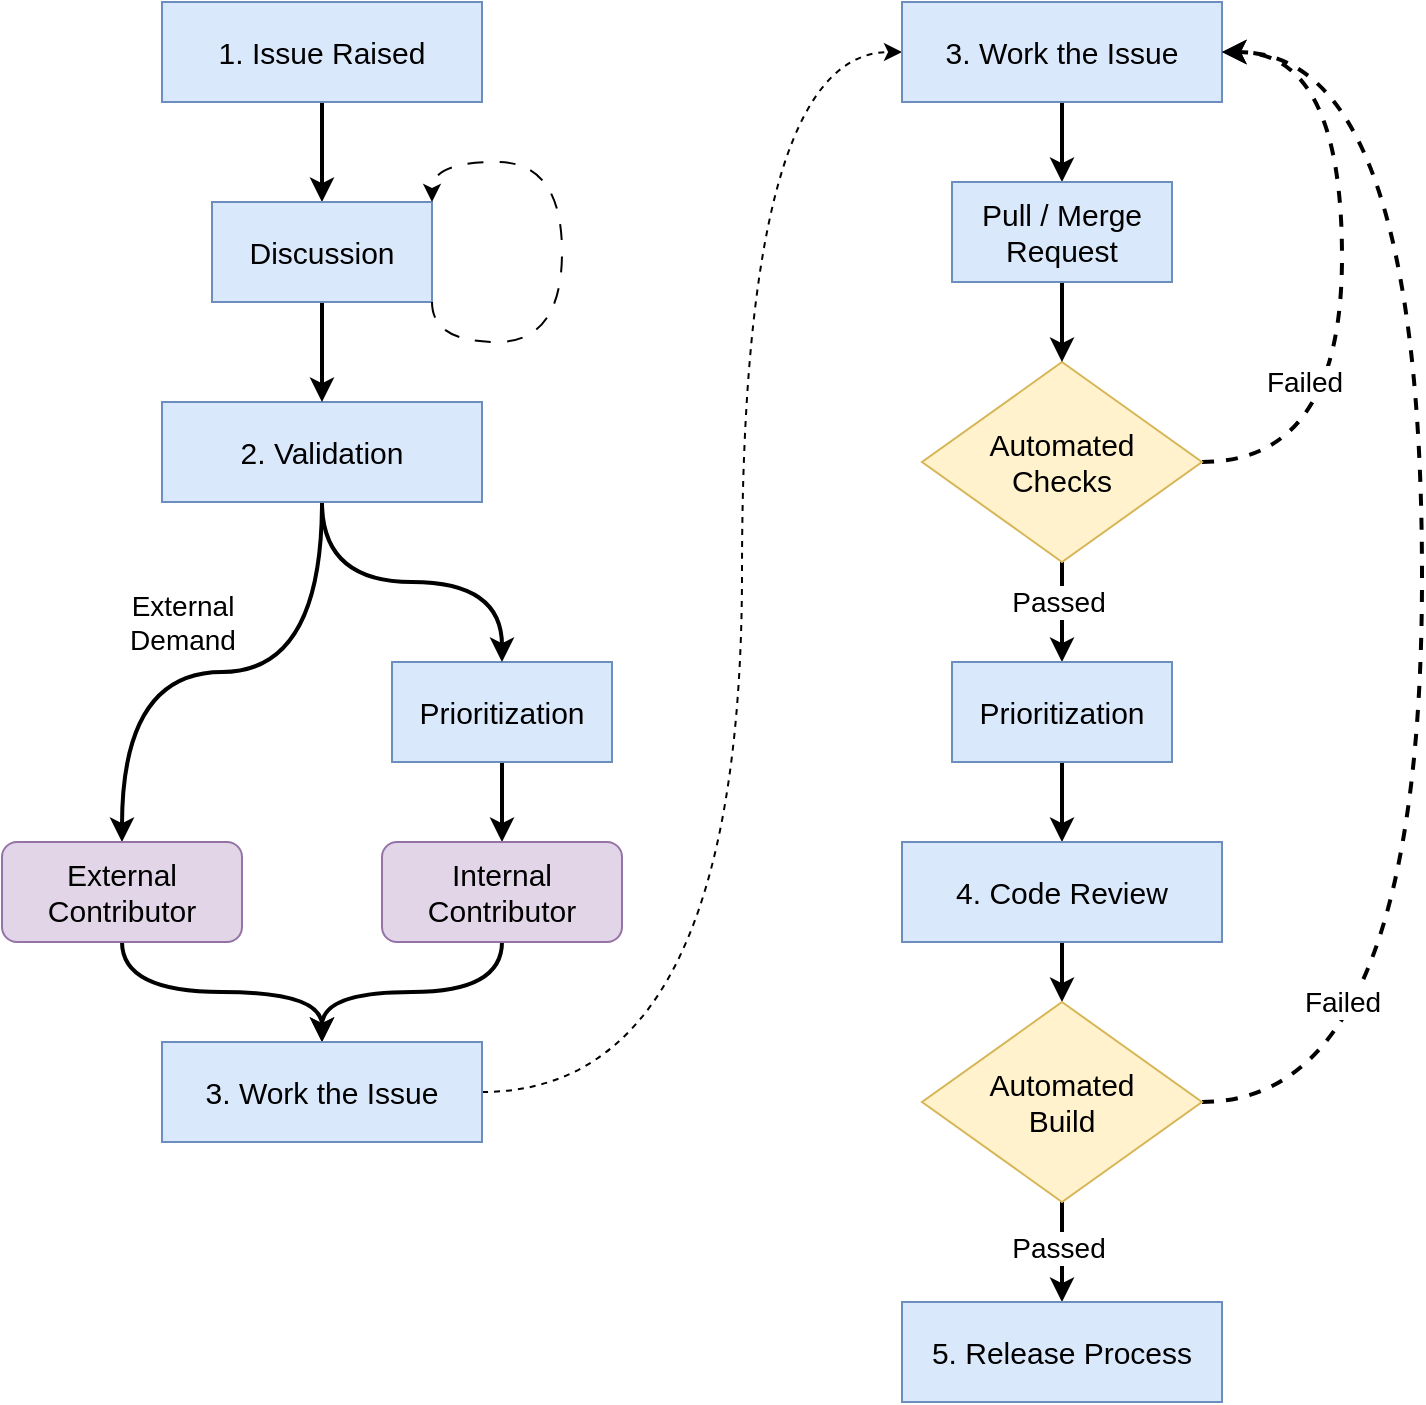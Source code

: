 <mxfile version="27.2.0" pages="3">
  <diagram name="maintenance-model" id="gcXD1M0WAKyqTYtmxhtr">
    <mxGraphModel dx="1147" dy="762" grid="1" gridSize="10" guides="1" tooltips="1" connect="1" arrows="1" fold="1" page="1" pageScale="1" pageWidth="850" pageHeight="1100" math="0" shadow="0">
      <root>
        <mxCell id="0" />
        <mxCell id="1" parent="0" />
        <mxCell id="Gse5z4biYCBLNY0AAzqU-25" value="" style="edgeStyle=orthogonalEdgeStyle;rounded=0;orthogonalLoop=1;jettySize=auto;html=1;strokeWidth=2;" edge="1" parent="1" source="Gse5z4biYCBLNY0AAzqU-1" target="Gse5z4biYCBLNY0AAzqU-23">
          <mxGeometry relative="1" as="geometry" />
        </mxCell>
        <mxCell id="Gse5z4biYCBLNY0AAzqU-1" value="1. Issue Raised" style="rounded=0;whiteSpace=wrap;html=1;fillColor=#dae8fc;strokeColor=#6c8ebf;fontSize=15;" vertex="1" parent="1">
          <mxGeometry x="80" y="80" width="160" height="50" as="geometry" />
        </mxCell>
        <mxCell id="Gse5z4biYCBLNY0AAzqU-15" value="" style="edgeStyle=orthogonalEdgeStyle;rounded=0;orthogonalLoop=1;jettySize=auto;html=1;strokeWidth=2;" edge="1" parent="1" source="Gse5z4biYCBLNY0AAzqU-2" target="Gse5z4biYCBLNY0AAzqU-6">
          <mxGeometry relative="1" as="geometry" />
        </mxCell>
        <mxCell id="Gse5z4biYCBLNY0AAzqU-2" value="Prioritization" style="rounded=0;whiteSpace=wrap;html=1;fillColor=#dae8fc;strokeColor=#6c8ebf;fontSize=15;" vertex="1" parent="1">
          <mxGeometry x="195" y="410" width="110" height="50" as="geometry" />
        </mxCell>
        <mxCell id="Gse5z4biYCBLNY0AAzqU-13" style="edgeStyle=orthogonalEdgeStyle;rounded=0;orthogonalLoop=1;jettySize=auto;html=1;exitX=0.5;exitY=1;exitDx=0;exitDy=0;entryX=0.5;entryY=0;entryDx=0;entryDy=0;strokeWidth=2;curved=1;" edge="1" parent="1" source="Gse5z4biYCBLNY0AAzqU-4" target="Gse5z4biYCBLNY0AAzqU-7">
          <mxGeometry relative="1" as="geometry" />
        </mxCell>
        <mxCell id="Gse5z4biYCBLNY0AAzqU-44" value="External&lt;div&gt;Demand&lt;/div&gt;" style="edgeLabel;html=1;align=center;verticalAlign=middle;resizable=0;points=[];fontSize=14;" vertex="1" connectable="0" parent="Gse5z4biYCBLNY0AAzqU-13">
          <mxGeometry x="0.213" y="16" relative="1" as="geometry">
            <mxPoint x="9" y="-41" as="offset" />
          </mxGeometry>
        </mxCell>
        <mxCell id="Gse5z4biYCBLNY0AAzqU-14" style="edgeStyle=orthogonalEdgeStyle;rounded=0;orthogonalLoop=1;jettySize=auto;html=1;exitX=0.5;exitY=1;exitDx=0;exitDy=0;curved=1;strokeWidth=2;" edge="1" parent="1" source="Gse5z4biYCBLNY0AAzqU-4" target="Gse5z4biYCBLNY0AAzqU-2">
          <mxGeometry relative="1" as="geometry" />
        </mxCell>
        <mxCell id="Gse5z4biYCBLNY0AAzqU-4" value="2. Validation" style="rounded=0;whiteSpace=wrap;html=1;fillColor=#dae8fc;strokeColor=#6c8ebf;fontSize=15;" vertex="1" parent="1">
          <mxGeometry x="80" y="280" width="160" height="50" as="geometry" />
        </mxCell>
        <mxCell id="Gse5z4biYCBLNY0AAzqU-17" style="edgeStyle=orthogonalEdgeStyle;rounded=0;orthogonalLoop=1;jettySize=auto;html=1;exitX=0.5;exitY=1;exitDx=0;exitDy=0;entryX=0.5;entryY=0;entryDx=0;entryDy=0;strokeWidth=2;curved=1;" edge="1" parent="1" source="Gse5z4biYCBLNY0AAzqU-6" target="Gse5z4biYCBLNY0AAzqU-9">
          <mxGeometry relative="1" as="geometry" />
        </mxCell>
        <mxCell id="Gse5z4biYCBLNY0AAzqU-6" value="&lt;font&gt;Internal Contributor&lt;/font&gt;" style="rounded=1;whiteSpace=wrap;html=1;fontSize=15;fillColor=#e1d5e7;strokeColor=#9673a6;" vertex="1" parent="1">
          <mxGeometry x="190" y="500" width="120" height="50" as="geometry" />
        </mxCell>
        <mxCell id="Gse5z4biYCBLNY0AAzqU-16" style="edgeStyle=orthogonalEdgeStyle;rounded=0;orthogonalLoop=1;jettySize=auto;html=1;exitX=0.5;exitY=1;exitDx=0;exitDy=0;entryX=0.5;entryY=0;entryDx=0;entryDy=0;strokeWidth=2;curved=1;" edge="1" parent="1" source="Gse5z4biYCBLNY0AAzqU-7" target="Gse5z4biYCBLNY0AAzqU-9">
          <mxGeometry relative="1" as="geometry" />
        </mxCell>
        <mxCell id="Gse5z4biYCBLNY0AAzqU-7" value="&lt;font&gt;External&lt;/font&gt;&lt;div&gt;&lt;font&gt;Contributor&lt;/font&gt;&lt;/div&gt;" style="rounded=1;whiteSpace=wrap;html=1;fontSize=15;fillColor=#e1d5e7;strokeColor=#9673a6;" vertex="1" parent="1">
          <mxGeometry y="500" width="120" height="50" as="geometry" />
        </mxCell>
        <mxCell id="Gse5z4biYCBLNY0AAzqU-29" style="edgeStyle=orthogonalEdgeStyle;rounded=0;orthogonalLoop=1;jettySize=auto;html=1;exitX=1;exitY=0.5;exitDx=0;exitDy=0;entryX=0;entryY=0.5;entryDx=0;entryDy=0;curved=1;dashed=1;" edge="1" parent="1" source="Gse5z4biYCBLNY0AAzqU-9" target="Gse5z4biYCBLNY0AAzqU-10">
          <mxGeometry relative="1" as="geometry">
            <Array as="points">
              <mxPoint x="370" y="625" />
              <mxPoint x="370" y="105" />
            </Array>
          </mxGeometry>
        </mxCell>
        <mxCell id="Gse5z4biYCBLNY0AAzqU-9" value="3. Work the Issue" style="rounded=0;whiteSpace=wrap;html=1;fillColor=#dae8fc;strokeColor=#6c8ebf;fontSize=15;" vertex="1" parent="1">
          <mxGeometry x="80" y="600" width="160" height="50" as="geometry" />
        </mxCell>
        <mxCell id="Gse5z4biYCBLNY0AAzqU-32" value="" style="edgeStyle=orthogonalEdgeStyle;rounded=0;orthogonalLoop=1;jettySize=auto;html=1;strokeWidth=2;" edge="1" parent="1" source="Gse5z4biYCBLNY0AAzqU-10" target="Gse5z4biYCBLNY0AAzqU-24">
          <mxGeometry relative="1" as="geometry" />
        </mxCell>
        <mxCell id="Gse5z4biYCBLNY0AAzqU-10" value="3. Work the Issue" style="rounded=0;whiteSpace=wrap;html=1;fillColor=#dae8fc;strokeColor=#6c8ebf;fontSize=15;" vertex="1" parent="1">
          <mxGeometry x="450" y="80" width="160" height="50" as="geometry" />
        </mxCell>
        <mxCell id="Gse5z4biYCBLNY0AAzqU-34" style="edgeStyle=orthogonalEdgeStyle;rounded=0;orthogonalLoop=1;jettySize=auto;html=1;exitX=1;exitY=0.5;exitDx=0;exitDy=0;entryX=1;entryY=0.5;entryDx=0;entryDy=0;curved=1;dashed=1;strokeWidth=2;" edge="1" parent="1" source="Gse5z4biYCBLNY0AAzqU-19" target="Gse5z4biYCBLNY0AAzqU-10">
          <mxGeometry relative="1" as="geometry">
            <Array as="points">
              <mxPoint x="670" y="310" />
              <mxPoint x="670" y="105" />
            </Array>
          </mxGeometry>
        </mxCell>
        <mxCell id="Gse5z4biYCBLNY0AAzqU-42" value="Failed" style="edgeLabel;html=1;align=center;verticalAlign=middle;resizable=0;points=[];fontSize=14;" vertex="1" connectable="0" parent="Gse5z4biYCBLNY0AAzqU-34">
          <mxGeometry x="-0.717" y="17" relative="1" as="geometry">
            <mxPoint x="3" y="-23" as="offset" />
          </mxGeometry>
        </mxCell>
        <mxCell id="Gse5z4biYCBLNY0AAzqU-35" value="" style="edgeStyle=orthogonalEdgeStyle;rounded=0;orthogonalLoop=1;jettySize=auto;html=1;strokeWidth=2;" edge="1" parent="1" source="Gse5z4biYCBLNY0AAzqU-19" target="Gse5z4biYCBLNY0AAzqU-20">
          <mxGeometry relative="1" as="geometry" />
        </mxCell>
        <mxCell id="Gse5z4biYCBLNY0AAzqU-43" value="Passed" style="edgeLabel;html=1;align=center;verticalAlign=middle;resizable=0;points=[];fontSize=14;" vertex="1" connectable="0" parent="Gse5z4biYCBLNY0AAzqU-35">
          <mxGeometry x="0.182" y="1" relative="1" as="geometry">
            <mxPoint x="-3" y="-10" as="offset" />
          </mxGeometry>
        </mxCell>
        <mxCell id="Gse5z4biYCBLNY0AAzqU-19" value="Automated&lt;div&gt;Checks&lt;/div&gt;" style="rhombus;whiteSpace=wrap;html=1;fillColor=#fff2cc;strokeColor=#d6b656;fontSize=15;" vertex="1" parent="1">
          <mxGeometry x="460" y="260" width="140" height="100" as="geometry" />
        </mxCell>
        <mxCell id="Gse5z4biYCBLNY0AAzqU-36" value="" style="edgeStyle=orthogonalEdgeStyle;rounded=0;orthogonalLoop=1;jettySize=auto;html=1;strokeWidth=2;" edge="1" parent="1" source="Gse5z4biYCBLNY0AAzqU-20" target="Gse5z4biYCBLNY0AAzqU-21">
          <mxGeometry relative="1" as="geometry" />
        </mxCell>
        <mxCell id="Gse5z4biYCBLNY0AAzqU-20" value="Prioritization" style="rounded=0;whiteSpace=wrap;html=1;fillColor=#dae8fc;strokeColor=#6c8ebf;fontSize=15;" vertex="1" parent="1">
          <mxGeometry x="475" y="410" width="110" height="50" as="geometry" />
        </mxCell>
        <mxCell id="Gse5z4biYCBLNY0AAzqU-37" value="" style="edgeStyle=orthogonalEdgeStyle;rounded=0;orthogonalLoop=1;jettySize=auto;html=1;strokeWidth=2;" edge="1" parent="1" source="Gse5z4biYCBLNY0AAzqU-21" target="Gse5z4biYCBLNY0AAzqU-27">
          <mxGeometry relative="1" as="geometry" />
        </mxCell>
        <mxCell id="Gse5z4biYCBLNY0AAzqU-21" value="4. Code Review" style="rounded=0;whiteSpace=wrap;html=1;fillColor=#dae8fc;strokeColor=#6c8ebf;fontSize=15;" vertex="1" parent="1">
          <mxGeometry x="450" y="500" width="160" height="50" as="geometry" />
        </mxCell>
        <mxCell id="Gse5z4biYCBLNY0AAzqU-26" value="" style="edgeStyle=orthogonalEdgeStyle;rounded=0;orthogonalLoop=1;jettySize=auto;html=1;strokeWidth=2;" edge="1" parent="1" source="Gse5z4biYCBLNY0AAzqU-23" target="Gse5z4biYCBLNY0AAzqU-4">
          <mxGeometry relative="1" as="geometry" />
        </mxCell>
        <mxCell id="Gse5z4biYCBLNY0AAzqU-23" value="Discussion" style="rounded=0;whiteSpace=wrap;html=1;fillColor=#dae8fc;strokeColor=#6c8ebf;fontSize=15;" vertex="1" parent="1">
          <mxGeometry x="105" y="180" width="110" height="50" as="geometry" />
        </mxCell>
        <mxCell id="Gse5z4biYCBLNY0AAzqU-33" value="" style="edgeStyle=orthogonalEdgeStyle;rounded=0;orthogonalLoop=1;jettySize=auto;html=1;strokeWidth=2;" edge="1" parent="1" source="Gse5z4biYCBLNY0AAzqU-24" target="Gse5z4biYCBLNY0AAzqU-19">
          <mxGeometry relative="1" as="geometry" />
        </mxCell>
        <mxCell id="Gse5z4biYCBLNY0AAzqU-24" value="Pull / Merge&lt;div&gt;Request&lt;/div&gt;" style="rounded=0;whiteSpace=wrap;html=1;fillColor=#dae8fc;strokeColor=#6c8ebf;fontSize=15;" vertex="1" parent="1">
          <mxGeometry x="475" y="170" width="110" height="50" as="geometry" />
        </mxCell>
        <mxCell id="Gse5z4biYCBLNY0AAzqU-38" style="edgeStyle=orthogonalEdgeStyle;rounded=0;orthogonalLoop=1;jettySize=auto;html=1;exitX=1;exitY=0.5;exitDx=0;exitDy=0;entryX=1;entryY=0.5;entryDx=0;entryDy=0;curved=1;dashed=1;strokeWidth=2;" edge="1" parent="1" source="Gse5z4biYCBLNY0AAzqU-27" target="Gse5z4biYCBLNY0AAzqU-10">
          <mxGeometry relative="1" as="geometry">
            <Array as="points">
              <mxPoint x="710" y="630" />
              <mxPoint x="710" y="105" />
            </Array>
          </mxGeometry>
        </mxCell>
        <mxCell id="Gse5z4biYCBLNY0AAzqU-41" value="&lt;font style=&quot;font-size: 14px;&quot;&gt;Failed&lt;/font&gt;" style="edgeLabel;html=1;align=center;verticalAlign=middle;resizable=0;points=[];" vertex="1" connectable="0" parent="Gse5z4biYCBLNY0AAzqU-38">
          <mxGeometry x="-0.072" y="-1" relative="1" as="geometry">
            <mxPoint x="-41" y="181" as="offset" />
          </mxGeometry>
        </mxCell>
        <mxCell id="Gse5z4biYCBLNY0AAzqU-39" value="" style="edgeStyle=orthogonalEdgeStyle;rounded=0;orthogonalLoop=1;jettySize=auto;html=1;strokeWidth=2;" edge="1" parent="1" source="Gse5z4biYCBLNY0AAzqU-27" target="Gse5z4biYCBLNY0AAzqU-28">
          <mxGeometry relative="1" as="geometry" />
        </mxCell>
        <mxCell id="Gse5z4biYCBLNY0AAzqU-40" value="Passed" style="edgeLabel;html=1;align=center;verticalAlign=middle;resizable=0;points=[];fontSize=14;" vertex="1" connectable="0" parent="Gse5z4biYCBLNY0AAzqU-39">
          <mxGeometry x="-0.08" y="-2" relative="1" as="geometry">
            <mxPoint as="offset" />
          </mxGeometry>
        </mxCell>
        <mxCell id="Gse5z4biYCBLNY0AAzqU-27" value="Automated&lt;div&gt;Build&lt;/div&gt;" style="rhombus;whiteSpace=wrap;html=1;fillColor=#fff2cc;strokeColor=#d6b656;fontSize=15;" vertex="1" parent="1">
          <mxGeometry x="460" y="580" width="140" height="100" as="geometry" />
        </mxCell>
        <mxCell id="Gse5z4biYCBLNY0AAzqU-28" value="5. Release Process" style="rounded=0;whiteSpace=wrap;html=1;fillColor=#dae8fc;strokeColor=#6c8ebf;fontSize=15;" vertex="1" parent="1">
          <mxGeometry x="450" y="730" width="160" height="50" as="geometry" />
        </mxCell>
        <mxCell id="Gse5z4biYCBLNY0AAzqU-31" style="edgeStyle=orthogonalEdgeStyle;rounded=0;orthogonalLoop=1;jettySize=auto;html=1;exitX=1;exitY=1;exitDx=0;exitDy=0;entryX=1;entryY=0;entryDx=0;entryDy=0;curved=1;dashed=1;dashPattern=8 8;" edge="1" parent="1" source="Gse5z4biYCBLNY0AAzqU-23" target="Gse5z4biYCBLNY0AAzqU-23">
          <mxGeometry relative="1" as="geometry">
            <Array as="points">
              <mxPoint x="215" y="250" />
              <mxPoint x="280" y="250" />
              <mxPoint x="280" y="160" />
              <mxPoint x="215" y="160" />
            </Array>
          </mxGeometry>
        </mxCell>
      </root>
    </mxGraphModel>
  </diagram>
  <diagram id="MsFohCdJXD0WPnFg0s2L" name="upstream-fix">
    <mxGraphModel dx="1147" dy="762" grid="1" gridSize="10" guides="1" tooltips="1" connect="1" arrows="1" fold="1" page="1" pageScale="1" pageWidth="850" pageHeight="1100" math="0" shadow="0">
      <root>
        <mxCell id="0" />
        <mxCell id="1" parent="0" />
        <mxCell id="BvZ0hb6wotOzzue8PrmM-8" style="edgeStyle=orthogonalEdgeStyle;rounded=0;orthogonalLoop=1;jettySize=auto;html=1;exitX=1;exitY=0.5;exitDx=0;exitDy=0;entryX=0;entryY=0.5;entryDx=0;entryDy=0;curved=1;" edge="1" parent="1" source="BvZ0hb6wotOzzue8PrmM-1" target="BvZ0hb6wotOzzue8PrmM-2">
          <mxGeometry relative="1" as="geometry" />
        </mxCell>
        <mxCell id="BvZ0hb6wotOzzue8PrmM-9" style="edgeStyle=orthogonalEdgeStyle;rounded=0;orthogonalLoop=1;jettySize=auto;html=1;exitX=1;exitY=0.5;exitDx=0;exitDy=0;entryX=0;entryY=0.5;entryDx=0;entryDy=0;curved=1;" edge="1" parent="1" source="BvZ0hb6wotOzzue8PrmM-1" target="BvZ0hb6wotOzzue8PrmM-5">
          <mxGeometry relative="1" as="geometry" />
        </mxCell>
        <mxCell id="BvZ0hb6wotOzzue8PrmM-1" value="Root Module" style="rounded=1;whiteSpace=wrap;html=1;fontSize=15;fillColor=#e1d5e7;strokeColor=#9673a6;" vertex="1" parent="1">
          <mxGeometry x="40" y="280" width="120" height="50" as="geometry" />
        </mxCell>
        <mxCell id="BvZ0hb6wotOzzue8PrmM-10" style="edgeStyle=orthogonalEdgeStyle;rounded=0;orthogonalLoop=1;jettySize=auto;html=1;exitX=1;exitY=0.5;exitDx=0;exitDy=0;entryX=0;entryY=0.5;entryDx=0;entryDy=0;curved=1;" edge="1" parent="1" source="BvZ0hb6wotOzzue8PrmM-2" target="BvZ0hb6wotOzzue8PrmM-6">
          <mxGeometry relative="1" as="geometry" />
        </mxCell>
        <mxCell id="BvZ0hb6wotOzzue8PrmM-11" style="edgeStyle=orthogonalEdgeStyle;rounded=0;orthogonalLoop=1;jettySize=auto;html=1;exitX=1;exitY=0.5;exitDx=0;exitDy=0;entryX=0;entryY=0.5;entryDx=0;entryDy=0;curved=1;" edge="1" parent="1" source="BvZ0hb6wotOzzue8PrmM-2" target="BvZ0hb6wotOzzue8PrmM-3">
          <mxGeometry relative="1" as="geometry" />
        </mxCell>
        <mxCell id="BvZ0hb6wotOzzue8PrmM-2" value="Module One" style="rounded=1;whiteSpace=wrap;html=1;fontSize=15;fillColor=#e1d5e7;strokeColor=#9673a6;" vertex="1" parent="1">
          <mxGeometry x="220" y="230" width="120" height="50" as="geometry" />
        </mxCell>
        <mxCell id="BvZ0hb6wotOzzue8PrmM-13" value="" style="edgeStyle=orthogonalEdgeStyle;rounded=0;orthogonalLoop=1;jettySize=auto;html=1;" edge="1" parent="1" source="BvZ0hb6wotOzzue8PrmM-3" target="BvZ0hb6wotOzzue8PrmM-4">
          <mxGeometry relative="1" as="geometry" />
        </mxCell>
        <mxCell id="BvZ0hb6wotOzzue8PrmM-3" value="Module Four" style="rounded=1;whiteSpace=wrap;html=1;fontSize=15;fillColor=#e1d5e7;strokeColor=#9673a6;" vertex="1" parent="1">
          <mxGeometry x="390" y="280" width="120" height="50" as="geometry" />
        </mxCell>
        <mxCell id="BvZ0hb6wotOzzue8PrmM-4" value="Our Code" style="rounded=1;whiteSpace=wrap;html=1;fontSize=15;fillColor=#d5e8d4;strokeColor=#82b366;" vertex="1" parent="1">
          <mxGeometry x="570" y="280" width="120" height="50" as="geometry" />
        </mxCell>
        <mxCell id="BvZ0hb6wotOzzue8PrmM-12" value="" style="edgeStyle=orthogonalEdgeStyle;rounded=0;orthogonalLoop=1;jettySize=auto;html=1;" edge="1" parent="1" source="BvZ0hb6wotOzzue8PrmM-5" target="BvZ0hb6wotOzzue8PrmM-7">
          <mxGeometry relative="1" as="geometry" />
        </mxCell>
        <mxCell id="BvZ0hb6wotOzzue8PrmM-5" value="Module Two" style="rounded=1;whiteSpace=wrap;html=1;fontSize=15;fillColor=#D4D4D4;strokeColor=#9673a6;" vertex="1" parent="1">
          <mxGeometry x="220" y="350" width="120" height="50" as="geometry" />
        </mxCell>
        <mxCell id="BvZ0hb6wotOzzue8PrmM-6" value="Module Three" style="rounded=1;whiteSpace=wrap;html=1;fontSize=15;fillColor=#D4D4D4;strokeColor=#9673a6;" vertex="1" parent="1">
          <mxGeometry x="390" y="180" width="120" height="50" as="geometry" />
        </mxCell>
        <mxCell id="BvZ0hb6wotOzzue8PrmM-7" value="Module Five" style="rounded=1;whiteSpace=wrap;html=1;fontSize=15;fillColor=#D4D4D4;strokeColor=#666666;fontColor=#333333;" vertex="1" parent="1">
          <mxGeometry x="390" y="350" width="120" height="50" as="geometry" />
        </mxCell>
      </root>
    </mxGraphModel>
  </diagram>
  <diagram id="zzHXsem8Y4P_Oc7UeQ3o" name="notional-application">
    <mxGraphModel dx="1147" dy="762" grid="1" gridSize="10" guides="1" tooltips="1" connect="1" arrows="1" fold="1" page="1" pageScale="1" pageWidth="850" pageHeight="1100" math="0" shadow="0">
      <root>
        <mxCell id="0" />
        <mxCell id="1" parent="0" />
        <mxCell id="xtXhpWvE7XgDwjfdG8LP-37" value="&lt;span&gt;(Other)&lt;/span&gt;" style="rounded=0;whiteSpace=wrap;html=1;align=right;verticalAlign=top;fontSize=15;fontStyle=0" vertex="1" parent="1">
          <mxGeometry x="620" y="170" width="160" height="160" as="geometry" />
        </mxCell>
        <mxCell id="xtXhpWvE7XgDwjfdG8LP-36" value="&lt;b&gt;GitLab&lt;/b&gt;" style="rounded=0;whiteSpace=wrap;html=1;align=right;verticalAlign=top;fontSize=15;" vertex="1" parent="1">
          <mxGeometry x="320" y="340" width="460" height="110" as="geometry" />
        </mxCell>
        <mxCell id="xtXhpWvE7XgDwjfdG8LP-35" value="&lt;b&gt;SourceForge&lt;/b&gt;" style="rounded=0;whiteSpace=wrap;html=1;align=right;verticalAlign=top;fontSize=15;" vertex="1" parent="1">
          <mxGeometry x="320" y="170" width="290" height="160" as="geometry" />
        </mxCell>
        <mxCell id="xtXhpWvE7XgDwjfdG8LP-34" value="&lt;b&gt;GitHub&lt;/b&gt;" style="rounded=0;whiteSpace=wrap;html=1;align=right;verticalAlign=top;fontSize=15;" vertex="1" parent="1">
          <mxGeometry x="20" y="170" width="290" height="280" as="geometry" />
        </mxCell>
        <mxCell id="xtXhpWvE7XgDwjfdG8LP-18" style="edgeStyle=orthogonalEdgeStyle;rounded=0;orthogonalLoop=1;jettySize=auto;html=1;exitX=0.5;exitY=0;exitDx=0;exitDy=0;entryX=0.5;entryY=1;entryDx=0;entryDy=0;curved=1;" edge="1" parent="1" source="xtXhpWvE7XgDwjfdG8LP-1" target="xtXhpWvE7XgDwjfdG8LP-2">
          <mxGeometry relative="1" as="geometry" />
        </mxCell>
        <mxCell id="xtXhpWvE7XgDwjfdG8LP-19" style="edgeStyle=orthogonalEdgeStyle;rounded=0;orthogonalLoop=1;jettySize=auto;html=1;exitX=0.5;exitY=0;exitDx=0;exitDy=0;entryX=0.5;entryY=1;entryDx=0;entryDy=0;curved=1;" edge="1" parent="1" source="xtXhpWvE7XgDwjfdG8LP-1" target="xtXhpWvE7XgDwjfdG8LP-7">
          <mxGeometry relative="1" as="geometry" />
        </mxCell>
        <mxCell id="xtXhpWvE7XgDwjfdG8LP-20" style="edgeStyle=orthogonalEdgeStyle;rounded=0;orthogonalLoop=1;jettySize=auto;html=1;exitX=0.5;exitY=0;exitDx=0;exitDy=0;entryX=0.5;entryY=1;entryDx=0;entryDy=0;curved=1;" edge="1" parent="1" source="xtXhpWvE7XgDwjfdG8LP-1" target="xtXhpWvE7XgDwjfdG8LP-8">
          <mxGeometry relative="1" as="geometry" />
        </mxCell>
        <mxCell id="xtXhpWvE7XgDwjfdG8LP-21" style="edgeStyle=orthogonalEdgeStyle;rounded=0;orthogonalLoop=1;jettySize=auto;html=1;exitX=0.5;exitY=0;exitDx=0;exitDy=0;entryX=0.5;entryY=1;entryDx=0;entryDy=0;curved=1;" edge="1" parent="1" source="xtXhpWvE7XgDwjfdG8LP-1" target="xtXhpWvE7XgDwjfdG8LP-10">
          <mxGeometry relative="1" as="geometry" />
        </mxCell>
        <mxCell id="xtXhpWvE7XgDwjfdG8LP-22" style="edgeStyle=orthogonalEdgeStyle;rounded=0;orthogonalLoop=1;jettySize=auto;html=1;exitX=0.5;exitY=0;exitDx=0;exitDy=0;entryX=0.5;entryY=1;entryDx=0;entryDy=0;curved=1;" edge="1" parent="1" source="xtXhpWvE7XgDwjfdG8LP-1" target="xtXhpWvE7XgDwjfdG8LP-3">
          <mxGeometry relative="1" as="geometry">
            <Array as="points">
              <mxPoint x="390" y="460" />
              <mxPoint x="230" y="460" />
            </Array>
          </mxGeometry>
        </mxCell>
        <mxCell id="xtXhpWvE7XgDwjfdG8LP-23" style="edgeStyle=orthogonalEdgeStyle;rounded=0;orthogonalLoop=1;jettySize=auto;html=1;exitX=0.5;exitY=0;exitDx=0;exitDy=0;entryX=0.5;entryY=1;entryDx=0;entryDy=0;curved=1;" edge="1" parent="1" source="xtXhpWvE7XgDwjfdG8LP-1" target="xtXhpWvE7XgDwjfdG8LP-6">
          <mxGeometry relative="1" as="geometry">
            <Array as="points">
              <mxPoint x="390" y="460" />
              <mxPoint x="330" y="460" />
              <mxPoint x="330" y="300" />
              <mxPoint x="390" y="300" />
            </Array>
          </mxGeometry>
        </mxCell>
        <mxCell id="xtXhpWvE7XgDwjfdG8LP-1" value="Scheduling&lt;div&gt;Application&lt;/div&gt;" style="shape=hexagon;perimeter=hexagonPerimeter2;whiteSpace=wrap;html=1;fixedSize=1;fontSize=15;fontStyle=1;fillColor=#fff2cc;strokeColor=#d6b656;" vertex="1" parent="1">
          <mxGeometry x="260" y="500" width="260" height="60" as="geometry" />
        </mxCell>
        <mxCell id="xtXhpWvE7XgDwjfdG8LP-25" style="edgeStyle=orthogonalEdgeStyle;rounded=0;orthogonalLoop=1;jettySize=auto;html=1;exitX=0.5;exitY=0;exitDx=0;exitDy=0;entryX=0.5;entryY=1;entryDx=0;entryDy=0;curved=1;" edge="1" parent="1" source="xtXhpWvE7XgDwjfdG8LP-4" target="xtXhpWvE7XgDwjfdG8LP-5">
          <mxGeometry relative="1" as="geometry" />
        </mxCell>
        <mxCell id="xtXhpWvE7XgDwjfdG8LP-4" value="Date &amp;amp; Time Helper" style="rounded=1;whiteSpace=wrap;html=1;fontSize=14;fillColor=#D4D4D4;strokeColor=#666666;fontColor=#333333;" vertex="1" parent="1">
          <mxGeometry x="30" y="290" width="120" height="50" as="geometry" />
        </mxCell>
        <mxCell id="xtXhpWvE7XgDwjfdG8LP-5" value="Timezone&amp;nbsp;&lt;span style=&quot;background-color: transparent; color: light-dark(rgb(0, 0, 0), rgb(255, 255, 255));&quot;&gt;Helper&lt;/span&gt;" style="rounded=1;whiteSpace=wrap;html=1;fontSize=14;fillColor=#D4D4D4;strokeColor=#666666;fontColor=#333333;" vertex="1" parent="1">
          <mxGeometry x="30" y="200" width="120" height="50" as="geometry" />
        </mxCell>
        <mxCell id="xtXhpWvE7XgDwjfdG8LP-6" value="Collection Helper" style="rounded=1;whiteSpace=wrap;html=1;fontSize=14;fillColor=#dae8fc;strokeColor=#6c8ebf;" vertex="1" parent="1">
          <mxGeometry x="330" y="200" width="120" height="50" as="geometry" />
        </mxCell>
        <mxCell id="xtXhpWvE7XgDwjfdG8LP-28" style="edgeStyle=orthogonalEdgeStyle;rounded=0;orthogonalLoop=1;jettySize=auto;html=1;exitX=0.5;exitY=0;exitDx=0;exitDy=0;entryX=0.5;entryY=1;entryDx=0;entryDy=0;curved=1;" edge="1" parent="1" source="xtXhpWvE7XgDwjfdG8LP-8" target="xtXhpWvE7XgDwjfdG8LP-9">
          <mxGeometry relative="1" as="geometry" />
        </mxCell>
        <mxCell id="xtXhpWvE7XgDwjfdG8LP-8" value="Logging Helper" style="rounded=1;whiteSpace=wrap;html=1;fontSize=14;fillColor=#dae8fc;strokeColor=#6c8ebf;" vertex="1" parent="1">
          <mxGeometry x="490" y="380" width="120" height="50" as="geometry" />
        </mxCell>
        <mxCell id="xtXhpWvE7XgDwjfdG8LP-11" value="Crypto Helper" style="rounded=1;whiteSpace=wrap;html=1;fontSize=14;fillColor=#D4D4D4;strokeColor=#666666;fontColor=#333333;" vertex="1" parent="1">
          <mxGeometry x="640" y="225" width="120" height="50" as="geometry" />
        </mxCell>
        <mxCell id="xtXhpWvE7XgDwjfdG8LP-24" style="edgeStyle=orthogonalEdgeStyle;rounded=0;orthogonalLoop=1;jettySize=auto;html=1;exitX=0.5;exitY=0;exitDx=0;exitDy=0;entryX=0.5;entryY=1;entryDx=0;entryDy=0;curved=1;" edge="1" parent="1" source="xtXhpWvE7XgDwjfdG8LP-2" target="xtXhpWvE7XgDwjfdG8LP-4">
          <mxGeometry relative="1" as="geometry" />
        </mxCell>
        <mxCell id="xtXhpWvE7XgDwjfdG8LP-26" style="edgeStyle=orthogonalEdgeStyle;rounded=0;orthogonalLoop=1;jettySize=auto;html=1;exitX=0.5;exitY=0;exitDx=0;exitDy=0;entryX=0;entryY=0.5;entryDx=0;entryDy=0;curved=1;" edge="1" parent="1" source="xtXhpWvE7XgDwjfdG8LP-3" target="xtXhpWvE7XgDwjfdG8LP-6">
          <mxGeometry relative="1" as="geometry" />
        </mxCell>
        <mxCell id="xtXhpWvE7XgDwjfdG8LP-29" style="edgeStyle=orthogonalEdgeStyle;rounded=0;orthogonalLoop=1;jettySize=auto;html=1;exitX=0.5;exitY=0;exitDx=0;exitDy=0;entryX=0.5;entryY=1;entryDx=0;entryDy=0;curved=1;" edge="1" parent="1" source="xtXhpWvE7XgDwjfdG8LP-10" target="xtXhpWvE7XgDwjfdG8LP-11">
          <mxGeometry relative="1" as="geometry" />
        </mxCell>
        <mxCell id="xtXhpWvE7XgDwjfdG8LP-30" style="edgeStyle=orthogonalEdgeStyle;rounded=0;orthogonalLoop=1;jettySize=auto;html=1;exitX=0;exitY=0.5;exitDx=0;exitDy=0;entryX=1;entryY=0.5;entryDx=0;entryDy=0;curved=1;" edge="1" parent="1" source="xtXhpWvE7XgDwjfdG8LP-10" target="xtXhpWvE7XgDwjfdG8LP-8">
          <mxGeometry relative="1" as="geometry" />
        </mxCell>
        <mxCell id="xtXhpWvE7XgDwjfdG8LP-10" value="Authentication Module" style="rounded=1;whiteSpace=wrap;html=1;fontSize=14;fillColor=#dae8fc;strokeColor=#6c8ebf;shadow=0;" vertex="1" parent="1">
          <mxGeometry x="640" y="380" width="120" height="50" as="geometry" />
        </mxCell>
        <mxCell id="xtXhpWvE7XgDwjfdG8LP-7" value="Table Helper" style="rounded=1;whiteSpace=wrap;html=1;fontSize=14;fillColor=#dae8fc;strokeColor=#6c8ebf;" vertex="1" parent="1">
          <mxGeometry x="340" y="380" width="120" height="50" as="geometry" />
        </mxCell>
        <mxCell id="xtXhpWvE7XgDwjfdG8LP-9" value="File System Helper" style="rounded=1;whiteSpace=wrap;html=1;fontSize=14;fillColor=#D4D4D4;strokeColor=#666666;fontColor=#333333;" vertex="1" parent="1">
          <mxGeometry x="470" y="260" width="120" height="50" as="geometry" />
        </mxCell>
        <mxCell id="xtXhpWvE7XgDwjfdG8LP-3" value="Dialog&amp;nbsp;&lt;span style=&quot;background-color: transparent; color: light-dark(rgb(0, 0, 0), rgb(255, 255, 255));&quot;&gt;Widget&lt;/span&gt;" style="rounded=1;whiteSpace=wrap;html=1;fontSize=14;fillColor=#dae8fc;strokeColor=#6c8ebf;" vertex="1" parent="1">
          <mxGeometry x="170" y="290" width="120" height="50" as="geometry" />
        </mxCell>
        <mxCell id="xtXhpWvE7XgDwjfdG8LP-27" style="edgeStyle=orthogonalEdgeStyle;rounded=0;orthogonalLoop=1;jettySize=auto;html=1;exitX=0.5;exitY=0;exitDx=0;exitDy=0;entryX=0.25;entryY=1;entryDx=0;entryDy=0;curved=1;" edge="1" parent="1" source="xtXhpWvE7XgDwjfdG8LP-2" target="xtXhpWvE7XgDwjfdG8LP-3">
          <mxGeometry relative="1" as="geometry" />
        </mxCell>
        <mxCell id="xtXhpWvE7XgDwjfdG8LP-2" value="Clock Widget" style="rounded=1;whiteSpace=wrap;html=1;fontSize=14;fillColor=#dae8fc;strokeColor=#6c8ebf;" vertex="1" parent="1">
          <mxGeometry x="90" y="380" width="120" height="50" as="geometry" />
        </mxCell>
      </root>
    </mxGraphModel>
  </diagram>
</mxfile>
